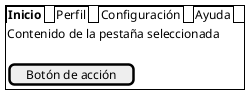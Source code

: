 @startsalt
{+
{/ <b>Inicio | Perfil | Configuración | Ayuda }
{
Contenido de la pestaña seleccionada
.
[Botón de acción]
}
}
@endsalt
